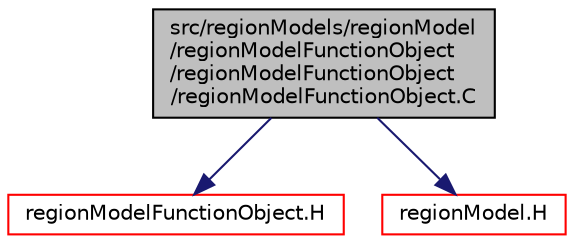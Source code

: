 digraph "src/regionModels/regionModel/regionModelFunctionObject/regionModelFunctionObject/regionModelFunctionObject.C"
{
  bgcolor="transparent";
  edge [fontname="Helvetica",fontsize="10",labelfontname="Helvetica",labelfontsize="10"];
  node [fontname="Helvetica",fontsize="10",shape=record];
  Node0 [label="src/regionModels/regionModel\l/regionModelFunctionObject\l/regionModelFunctionObject\l/regionModelFunctionObject.C",height=0.2,width=0.4,color="black", fillcolor="grey75", style="filled", fontcolor="black"];
  Node0 -> Node1 [color="midnightblue",fontsize="10",style="solid",fontname="Helvetica"];
  Node1 [label="regionModelFunctionObject.H",height=0.2,width=0.4,color="red",URL="$a14147.html"];
  Node0 -> Node98 [color="midnightblue",fontsize="10",style="solid",fontname="Helvetica"];
  Node98 [label="regionModel.H",height=0.2,width=0.4,color="red",URL="$a14126.html"];
}
